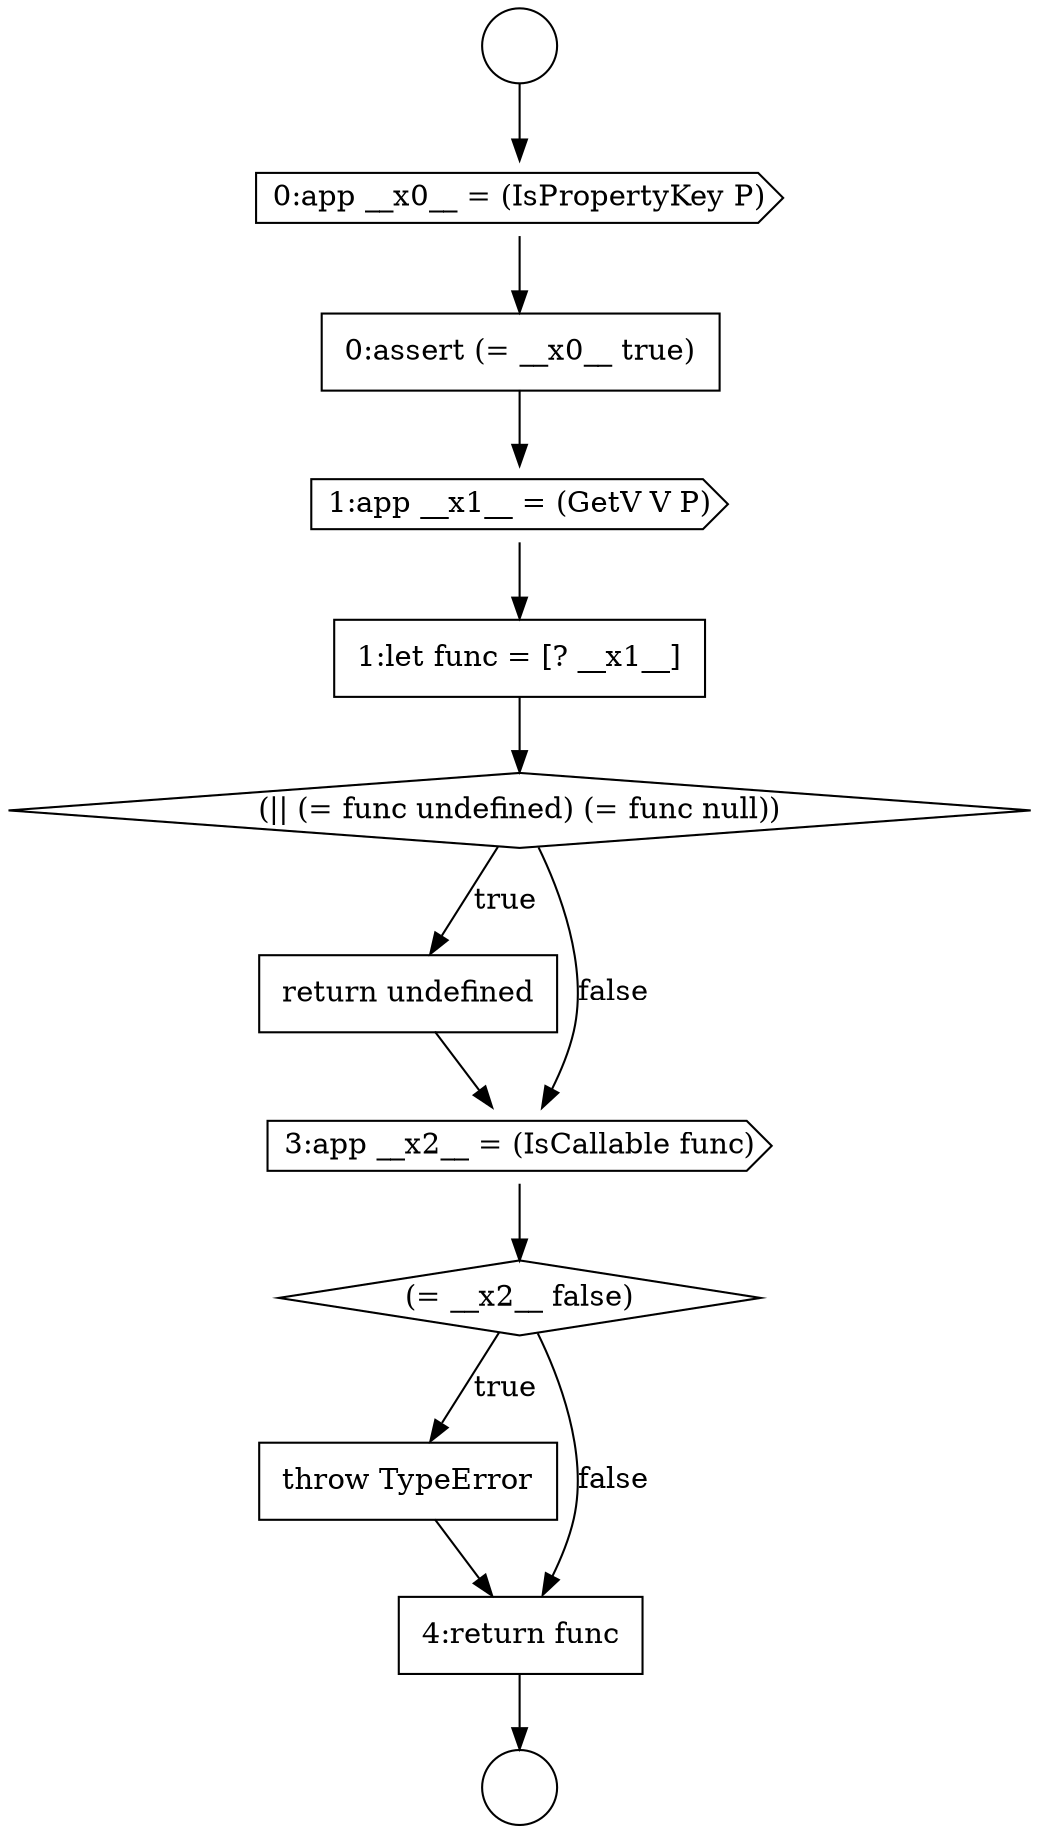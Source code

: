 digraph {
  node846 [shape=none, margin=0, label=<<font color="black">
    <table border="0" cellborder="1" cellspacing="0" cellpadding="10">
      <tr><td align="left">return undefined</td></tr>
    </table>
  </font>> color="black" fillcolor="white" style=filled]
  node841 [shape=cds, label=<<font color="black">0:app __x0__ = (IsPropertyKey P)</font>> color="black" fillcolor="white" style=filled]
  node849 [shape=none, margin=0, label=<<font color="black">
    <table border="0" cellborder="1" cellspacing="0" cellpadding="10">
      <tr><td align="left">throw TypeError</td></tr>
    </table>
  </font>> color="black" fillcolor="white" style=filled]
  node843 [shape=cds, label=<<font color="black">1:app __x1__ = (GetV V P)</font>> color="black" fillcolor="white" style=filled]
  node848 [shape=diamond, label=<<font color="black">(= __x2__ false)</font>> color="black" fillcolor="white" style=filled]
  node840 [shape=circle label=" " color="black" fillcolor="white" style=filled]
  node847 [shape=cds, label=<<font color="black">3:app __x2__ = (IsCallable func)</font>> color="black" fillcolor="white" style=filled]
  node842 [shape=none, margin=0, label=<<font color="black">
    <table border="0" cellborder="1" cellspacing="0" cellpadding="10">
      <tr><td align="left">0:assert (= __x0__ true)</td></tr>
    </table>
  </font>> color="black" fillcolor="white" style=filled]
  node845 [shape=diamond, label=<<font color="black">(|| (= func undefined) (= func null))</font>> color="black" fillcolor="white" style=filled]
  node844 [shape=none, margin=0, label=<<font color="black">
    <table border="0" cellborder="1" cellspacing="0" cellpadding="10">
      <tr><td align="left">1:let func = [? __x1__]</td></tr>
    </table>
  </font>> color="black" fillcolor="white" style=filled]
  node839 [shape=circle label=" " color="black" fillcolor="white" style=filled]
  node850 [shape=none, margin=0, label=<<font color="black">
    <table border="0" cellborder="1" cellspacing="0" cellpadding="10">
      <tr><td align="left">4:return func</td></tr>
    </table>
  </font>> color="black" fillcolor="white" style=filled]
  node841 -> node842 [ color="black"]
  node839 -> node841 [ color="black"]
  node844 -> node845 [ color="black"]
  node843 -> node844 [ color="black"]
  node848 -> node849 [label=<<font color="black">true</font>> color="black"]
  node848 -> node850 [label=<<font color="black">false</font>> color="black"]
  node842 -> node843 [ color="black"]
  node845 -> node846 [label=<<font color="black">true</font>> color="black"]
  node845 -> node847 [label=<<font color="black">false</font>> color="black"]
  node850 -> node840 [ color="black"]
  node849 -> node850 [ color="black"]
  node846 -> node847 [ color="black"]
  node847 -> node848 [ color="black"]
}
